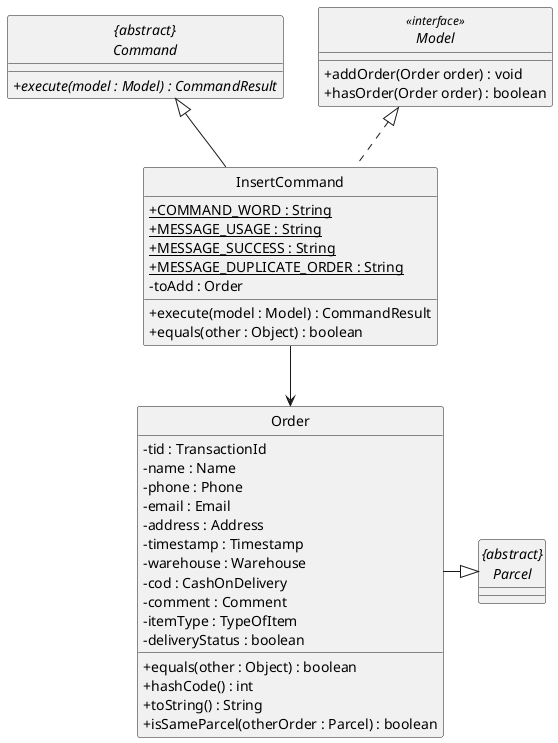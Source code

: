 @startuml
skinparam backgroundColor #ffffff
skinparam classAttributeIconSize 0
hide circle

abstract class "{abstract}\nCommand" {
    + {abstract} execute(model : Model) : CommandResult
}

interface Model <<interface>> {
    + addOrder(Order order) : void
    + hasOrder(Order order) : boolean
}

abstract class "{abstract}\nParcel" {

}

class Order {
    /' Fields '/
    - tid : TransactionId
    - name : Name
    - phone : Phone
    - email : Email
    - address : Address
    - timestamp : Timestamp
    - warehouse : Warehouse
    - cod : CashOnDelivery
    - comment : Comment
    - itemType : TypeOfItem
    - deliveryStatus : boolean

    /' Methods '/
    + equals(other : Object) : boolean
    + hashCode() : int
    + toString() : String
    + isSameParcel(otherOrder : Parcel) : boolean
}

class InsertCommand implements Model {
    /' Fields '/
    + {static} COMMAND_WORD : String
    + {static} MESSAGE_USAGE : String
    + {static} MESSAGE_SUCCESS : String
    + {static} MESSAGE_DUPLICATE_ORDER : String
    - toAdd : Order

    /' Methods '/
    + execute(model : Model) : CommandResult
    + equals(other : Object) : boolean
}

InsertCommand --up|> "{abstract}\nCommand"
InsertCommand --> Order
Order --right|> "{abstract}\nParcel"
@enduml
